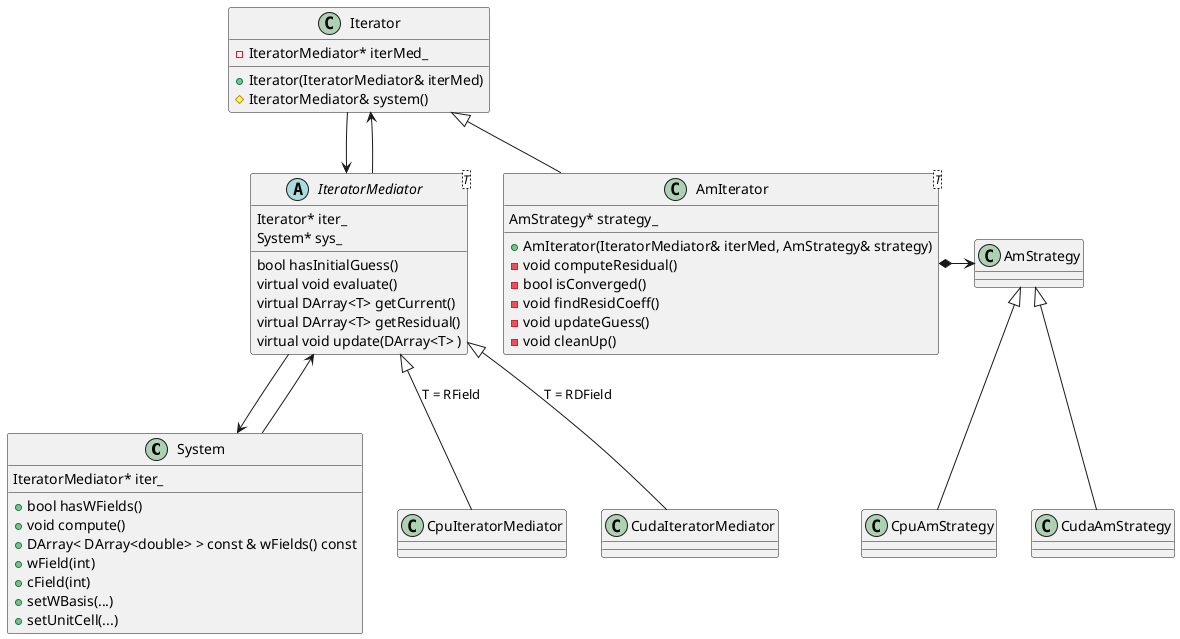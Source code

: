 @startuml

class System
System : IteratorMediator* iter_

System : + bool hasWFields()
System : + void compute()
System : + DArray< DArray<double> > const & wFields() const
System : + wField(int)
System : + cField(int)
System : + setWBasis(...)
System : + setUnitCell(...)

' class UnitCell
' UnitCell : + int nParameter()
' UnitCell : + FSArray<double, 6> parameters() const

' class Mixture
' Mixture : + int nMonomer()
' Mixture : + void computeStress()
' Mixture : + double stress(int nParameter)

' class Basis
' Basis : + int nBasis()

' class Interaction
' Interaction : + chi(int, int)
' Interaction : + idemp(int, int)

class AmStrategy 
class CpuAmStrategy
class CudaAmStrategy

abstract class IteratorMediator<T>
IteratorMediator : Iterator* iter_
IteratorMediator : System* sys_
IteratorMediator : bool hasInitialGuess()
' perhaps evaluate should actually return something? this might be more general. hmmm.
IteratorMediator : virtual void evaluate()
IteratorMediator : virtual DArray<T> getCurrent()
IteratorMediator : virtual DArray<T> getResidual()
IteratorMediator : virtual void update(DArray<T> )

class CpuIteratorMediator
class CudaIteratorMediator

class Iterator
' Iterator public
Iterator : + Iterator(IteratorMediator& iterMed)
' Iterator : + virtual void setup() = 0
' Iterator : + virtual int solve() = 0
' Iterator : + bool isFlexible() const
' ' Iterator protected 
' Iterator : # bool isFlexible_
Iterator : # IteratorMediator& system()
' Iterator private
Iterator : - IteratorMediator* iterMed_



class AmIterator<T>
AmIterator : + AmIterator(IteratorMediator& iterMed, AmStrategy& strategy)
' AmIterator : + ~AmIterator()
' AmIterator : + void readParameters(std::istream& in)
' AmIterator : + void setup()
' AmIterator : + int solve()
' AmIterator : + double epsilon()
' AmIterator : + int maxHist()
' AmIterator : + int maxItr()
' AmIterator : - double epsilon_
' AmIterator : - std::string errorType_
' AmIterator : - int shift_
' AmIterator : - double lambda_
' AmIterator : - int nHist_
' AmIterator : - int maxHist_
' AmIterator : - int maxItr_
' AmIterator : - int nResid_ 
' AmIterator : - RingBuffer< DArray < DArray<double> > > resHists_
' AmIterator : - RingBuffer< DArray < DArray<double> > > fieldHists_
' AmIterator : - DMatrix<double> U_
' AmIterator : - DArray<double> coeffs_
' AmIterator : - DArray<double> v_
' AmIterator : - DArray<DArray <double> > fieldArrays_
' AmIterator : - DArray<DArray <double> > dArrays_
' AmIterator : - DArray< DArray<double> > resArrays_
AmIterator : AmStrategy* strategy_
AmIterator : - void computeResidual()
AmIterator : - bool isConverged()
AmIterator : - void findResidCoeff()
AmIterator : - void updateGuess()
AmIterator : - void cleanUp()

' Inheritance and subclassing 
Iterator <|-- AmIterator
IteratorMediator <|-- CpuIteratorMediator : T = RField
IteratorMediator <|-- CudaIteratorMediator : T = RDField
AmStrategy <|-- CpuAmStrategy 
AmStrategy <|-- CudaAmStrategy

' References
AmIterator *-> AmStrategy
IteratorMediator --> Iterator
Iterator --> IteratorMediator
IteratorMediator --> System
System --> IteratorMediator
' Domain --> UnitCell
' Domain --> Basis
' System --> Interaction
' System --> Polymer


' Composition

' System *-> Domain 
' System *-> Mixture



@enduml